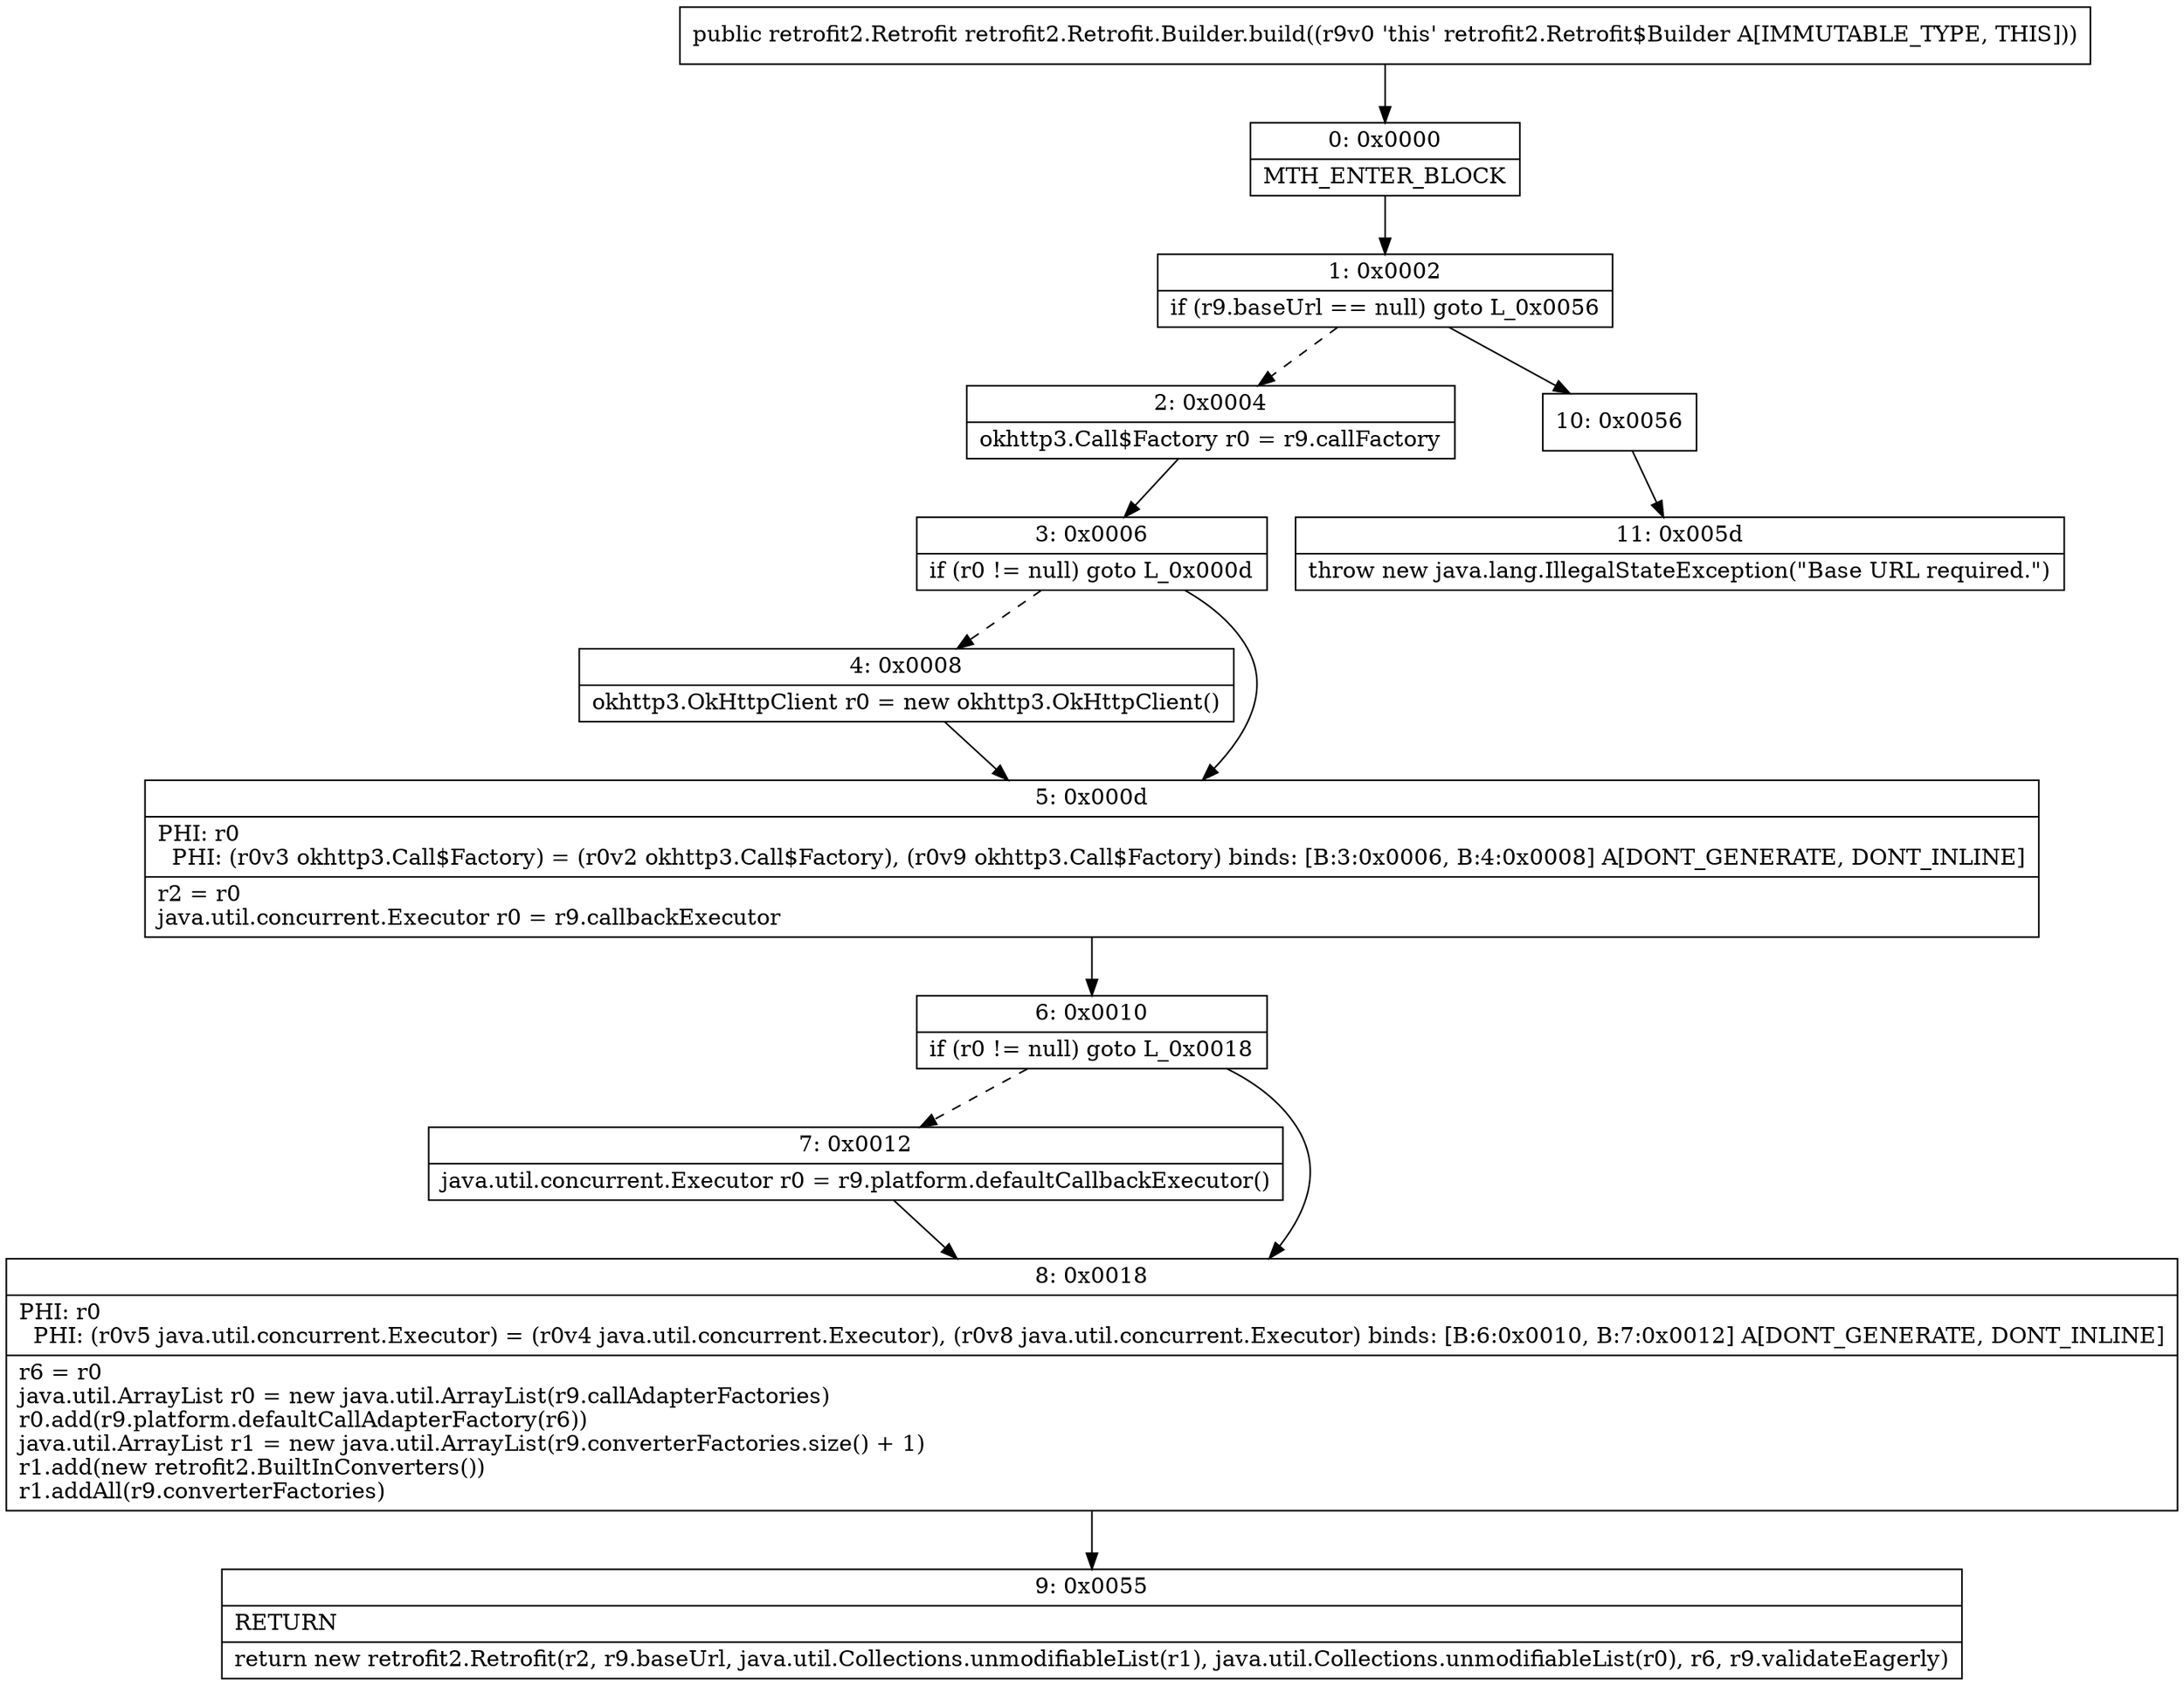 digraph "CFG forretrofit2.Retrofit.Builder.build()Lretrofit2\/Retrofit;" {
Node_0 [shape=record,label="{0\:\ 0x0000|MTH_ENTER_BLOCK\l}"];
Node_1 [shape=record,label="{1\:\ 0x0002|if (r9.baseUrl == null) goto L_0x0056\l}"];
Node_2 [shape=record,label="{2\:\ 0x0004|okhttp3.Call$Factory r0 = r9.callFactory\l}"];
Node_3 [shape=record,label="{3\:\ 0x0006|if (r0 != null) goto L_0x000d\l}"];
Node_4 [shape=record,label="{4\:\ 0x0008|okhttp3.OkHttpClient r0 = new okhttp3.OkHttpClient()\l}"];
Node_5 [shape=record,label="{5\:\ 0x000d|PHI: r0 \l  PHI: (r0v3 okhttp3.Call$Factory) = (r0v2 okhttp3.Call$Factory), (r0v9 okhttp3.Call$Factory) binds: [B:3:0x0006, B:4:0x0008] A[DONT_GENERATE, DONT_INLINE]\l|r2 = r0\ljava.util.concurrent.Executor r0 = r9.callbackExecutor\l}"];
Node_6 [shape=record,label="{6\:\ 0x0010|if (r0 != null) goto L_0x0018\l}"];
Node_7 [shape=record,label="{7\:\ 0x0012|java.util.concurrent.Executor r0 = r9.platform.defaultCallbackExecutor()\l}"];
Node_8 [shape=record,label="{8\:\ 0x0018|PHI: r0 \l  PHI: (r0v5 java.util.concurrent.Executor) = (r0v4 java.util.concurrent.Executor), (r0v8 java.util.concurrent.Executor) binds: [B:6:0x0010, B:7:0x0012] A[DONT_GENERATE, DONT_INLINE]\l|r6 = r0\ljava.util.ArrayList r0 = new java.util.ArrayList(r9.callAdapterFactories)\lr0.add(r9.platform.defaultCallAdapterFactory(r6))\ljava.util.ArrayList r1 = new java.util.ArrayList(r9.converterFactories.size() + 1)\lr1.add(new retrofit2.BuiltInConverters())\lr1.addAll(r9.converterFactories)\l}"];
Node_9 [shape=record,label="{9\:\ 0x0055|RETURN\l|return new retrofit2.Retrofit(r2, r9.baseUrl, java.util.Collections.unmodifiableList(r1), java.util.Collections.unmodifiableList(r0), r6, r9.validateEagerly)\l}"];
Node_10 [shape=record,label="{10\:\ 0x0056}"];
Node_11 [shape=record,label="{11\:\ 0x005d|throw new java.lang.IllegalStateException(\"Base URL required.\")\l}"];
MethodNode[shape=record,label="{public retrofit2.Retrofit retrofit2.Retrofit.Builder.build((r9v0 'this' retrofit2.Retrofit$Builder A[IMMUTABLE_TYPE, THIS])) }"];
MethodNode -> Node_0;
Node_0 -> Node_1;
Node_1 -> Node_2[style=dashed];
Node_1 -> Node_10;
Node_2 -> Node_3;
Node_3 -> Node_4[style=dashed];
Node_3 -> Node_5;
Node_4 -> Node_5;
Node_5 -> Node_6;
Node_6 -> Node_7[style=dashed];
Node_6 -> Node_8;
Node_7 -> Node_8;
Node_8 -> Node_9;
Node_10 -> Node_11;
}

